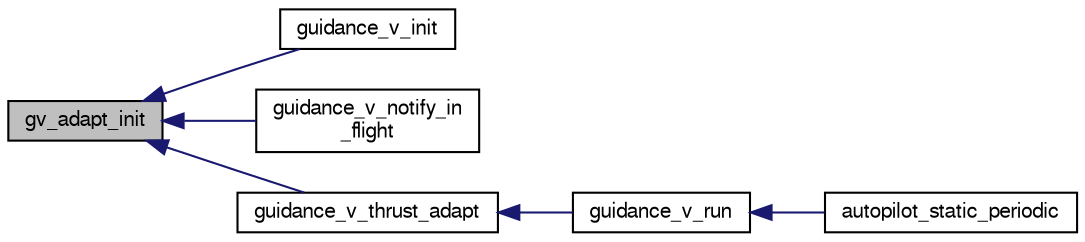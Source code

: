 digraph "gv_adapt_init"
{
  edge [fontname="FreeSans",fontsize="10",labelfontname="FreeSans",labelfontsize="10"];
  node [fontname="FreeSans",fontsize="10",shape=record];
  rankdir="LR";
  Node1 [label="gv_adapt_init",height=0.2,width=0.4,color="black", fillcolor="grey75", style="filled", fontcolor="black"];
  Node1 -> Node2 [dir="back",color="midnightblue",fontsize="10",style="solid",fontname="FreeSans"];
  Node2 [label="guidance_v_init",height=0.2,width=0.4,color="black", fillcolor="white", style="filled",URL="$rotorcraft_2guidance_2guidance__v_8h.html#ae1e43515cf186f69dfaac9a4543b3cf0"];
  Node1 -> Node3 [dir="back",color="midnightblue",fontsize="10",style="solid",fontname="FreeSans"];
  Node3 [label="guidance_v_notify_in\l_flight",height=0.2,width=0.4,color="black", fillcolor="white", style="filled",URL="$rotorcraft_2guidance_2guidance__v_8h.html#a331e736eaca82c6f4a2b5a0f6d92e8e2"];
  Node1 -> Node4 [dir="back",color="midnightblue",fontsize="10",style="solid",fontname="FreeSans"];
  Node4 [label="guidance_v_thrust_adapt",height=0.2,width=0.4,color="black", fillcolor="white", style="filled",URL="$rotorcraft_2guidance_2guidance__v_8h.html#a0f2c0608e9949e1d68952c3491a30a83"];
  Node4 -> Node5 [dir="back",color="midnightblue",fontsize="10",style="solid",fontname="FreeSans"];
  Node5 [label="guidance_v_run",height=0.2,width=0.4,color="black", fillcolor="white", style="filled",URL="$rotorcraft_2guidance_2guidance__v_8h.html#a5c03e8fc9dd9e84925081df8639d4001"];
  Node5 -> Node6 [dir="back",color="midnightblue",fontsize="10",style="solid",fontname="FreeSans"];
  Node6 [label="autopilot_static_periodic",height=0.2,width=0.4,color="black", fillcolor="white", style="filled",URL="$rotorcraft_2autopilot__static_8c.html#a81ff7c3a0611cb76bfbd35fc817070d6"];
}
